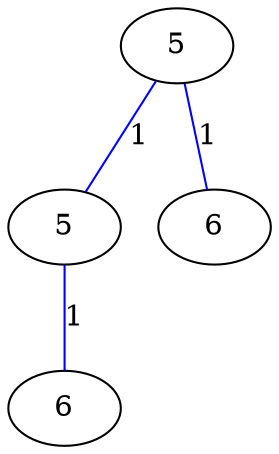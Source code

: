 graph G {
	0 [label="5"];
	1 [label="5"];
	2 [label="6"];
	3 [label="6"];
	0 -- 1 [label="1", color=blue];
	0 -- 3 [label="1", color=blue];
	1 -- 2 [label="1", color=blue];
}